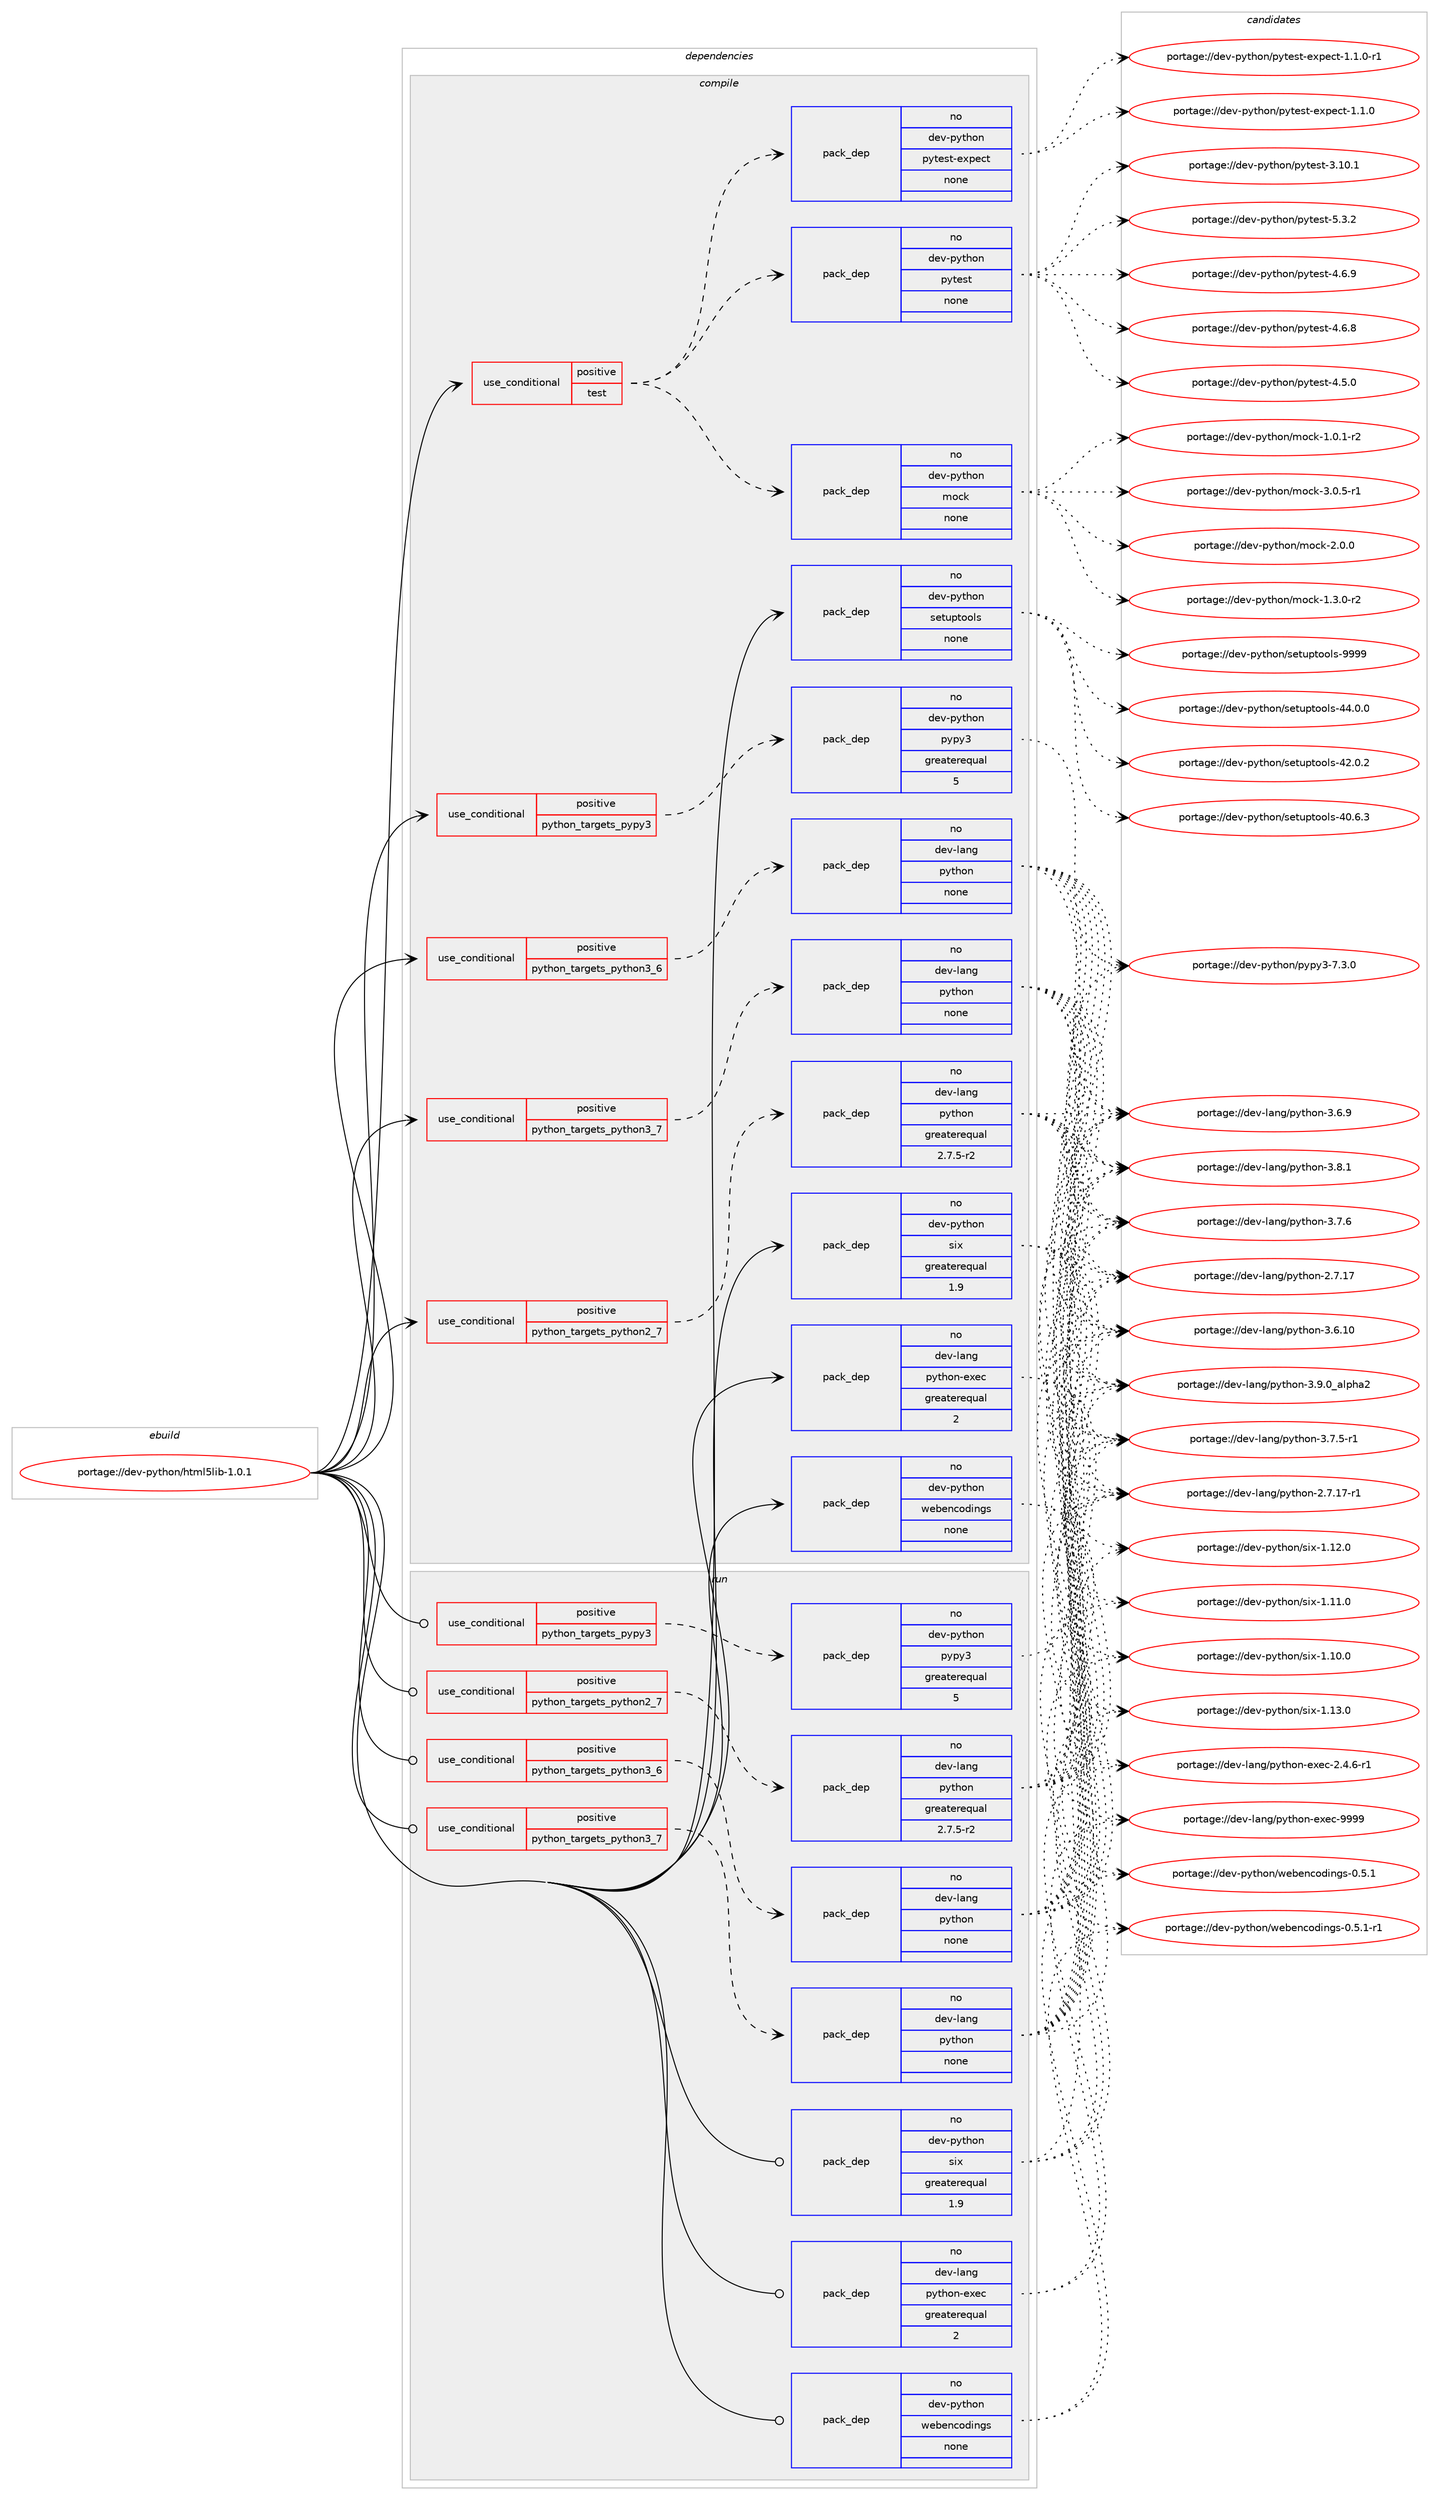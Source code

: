 digraph prolog {

# *************
# Graph options
# *************

newrank=true;
concentrate=true;
compound=true;
graph [rankdir=LR,fontname=Helvetica,fontsize=10,ranksep=1.5];#, ranksep=2.5, nodesep=0.2];
edge  [arrowhead=vee];
node  [fontname=Helvetica,fontsize=10];

# **********
# The ebuild
# **********

subgraph cluster_leftcol {
color=gray;
label=<<i>ebuild</i>>;
id [label="portage://dev-python/html5lib-1.0.1", color=red, width=4, href="../dev-python/html5lib-1.0.1.svg"];
}

# ****************
# The dependencies
# ****************

subgraph cluster_midcol {
color=gray;
label=<<i>dependencies</i>>;
subgraph cluster_compile {
fillcolor="#eeeeee";
style=filled;
label=<<i>compile</i>>;
subgraph cond114860 {
dependency456771 [label=<<TABLE BORDER="0" CELLBORDER="1" CELLSPACING="0" CELLPADDING="4"><TR><TD ROWSPAN="3" CELLPADDING="10">use_conditional</TD></TR><TR><TD>positive</TD></TR><TR><TD>python_targets_pypy3</TD></TR></TABLE>>, shape=none, color=red];
subgraph pack336928 {
dependency456772 [label=<<TABLE BORDER="0" CELLBORDER="1" CELLSPACING="0" CELLPADDING="4" WIDTH="220"><TR><TD ROWSPAN="6" CELLPADDING="30">pack_dep</TD></TR><TR><TD WIDTH="110">no</TD></TR><TR><TD>dev-python</TD></TR><TR><TD>pypy3</TD></TR><TR><TD>greaterequal</TD></TR><TR><TD>5</TD></TR></TABLE>>, shape=none, color=blue];
}
dependency456771:e -> dependency456772:w [weight=20,style="dashed",arrowhead="vee"];
}
id:e -> dependency456771:w [weight=20,style="solid",arrowhead="vee"];
subgraph cond114861 {
dependency456773 [label=<<TABLE BORDER="0" CELLBORDER="1" CELLSPACING="0" CELLPADDING="4"><TR><TD ROWSPAN="3" CELLPADDING="10">use_conditional</TD></TR><TR><TD>positive</TD></TR><TR><TD>python_targets_python2_7</TD></TR></TABLE>>, shape=none, color=red];
subgraph pack336929 {
dependency456774 [label=<<TABLE BORDER="0" CELLBORDER="1" CELLSPACING="0" CELLPADDING="4" WIDTH="220"><TR><TD ROWSPAN="6" CELLPADDING="30">pack_dep</TD></TR><TR><TD WIDTH="110">no</TD></TR><TR><TD>dev-lang</TD></TR><TR><TD>python</TD></TR><TR><TD>greaterequal</TD></TR><TR><TD>2.7.5-r2</TD></TR></TABLE>>, shape=none, color=blue];
}
dependency456773:e -> dependency456774:w [weight=20,style="dashed",arrowhead="vee"];
}
id:e -> dependency456773:w [weight=20,style="solid",arrowhead="vee"];
subgraph cond114862 {
dependency456775 [label=<<TABLE BORDER="0" CELLBORDER="1" CELLSPACING="0" CELLPADDING="4"><TR><TD ROWSPAN="3" CELLPADDING="10">use_conditional</TD></TR><TR><TD>positive</TD></TR><TR><TD>python_targets_python3_6</TD></TR></TABLE>>, shape=none, color=red];
subgraph pack336930 {
dependency456776 [label=<<TABLE BORDER="0" CELLBORDER="1" CELLSPACING="0" CELLPADDING="4" WIDTH="220"><TR><TD ROWSPAN="6" CELLPADDING="30">pack_dep</TD></TR><TR><TD WIDTH="110">no</TD></TR><TR><TD>dev-lang</TD></TR><TR><TD>python</TD></TR><TR><TD>none</TD></TR><TR><TD></TD></TR></TABLE>>, shape=none, color=blue];
}
dependency456775:e -> dependency456776:w [weight=20,style="dashed",arrowhead="vee"];
}
id:e -> dependency456775:w [weight=20,style="solid",arrowhead="vee"];
subgraph cond114863 {
dependency456777 [label=<<TABLE BORDER="0" CELLBORDER="1" CELLSPACING="0" CELLPADDING="4"><TR><TD ROWSPAN="3" CELLPADDING="10">use_conditional</TD></TR><TR><TD>positive</TD></TR><TR><TD>python_targets_python3_7</TD></TR></TABLE>>, shape=none, color=red];
subgraph pack336931 {
dependency456778 [label=<<TABLE BORDER="0" CELLBORDER="1" CELLSPACING="0" CELLPADDING="4" WIDTH="220"><TR><TD ROWSPAN="6" CELLPADDING="30">pack_dep</TD></TR><TR><TD WIDTH="110">no</TD></TR><TR><TD>dev-lang</TD></TR><TR><TD>python</TD></TR><TR><TD>none</TD></TR><TR><TD></TD></TR></TABLE>>, shape=none, color=blue];
}
dependency456777:e -> dependency456778:w [weight=20,style="dashed",arrowhead="vee"];
}
id:e -> dependency456777:w [weight=20,style="solid",arrowhead="vee"];
subgraph cond114864 {
dependency456779 [label=<<TABLE BORDER="0" CELLBORDER="1" CELLSPACING="0" CELLPADDING="4"><TR><TD ROWSPAN="3" CELLPADDING="10">use_conditional</TD></TR><TR><TD>positive</TD></TR><TR><TD>test</TD></TR></TABLE>>, shape=none, color=red];
subgraph pack336932 {
dependency456780 [label=<<TABLE BORDER="0" CELLBORDER="1" CELLSPACING="0" CELLPADDING="4" WIDTH="220"><TR><TD ROWSPAN="6" CELLPADDING="30">pack_dep</TD></TR><TR><TD WIDTH="110">no</TD></TR><TR><TD>dev-python</TD></TR><TR><TD>pytest</TD></TR><TR><TD>none</TD></TR><TR><TD></TD></TR></TABLE>>, shape=none, color=blue];
}
dependency456779:e -> dependency456780:w [weight=20,style="dashed",arrowhead="vee"];
subgraph pack336933 {
dependency456781 [label=<<TABLE BORDER="0" CELLBORDER="1" CELLSPACING="0" CELLPADDING="4" WIDTH="220"><TR><TD ROWSPAN="6" CELLPADDING="30">pack_dep</TD></TR><TR><TD WIDTH="110">no</TD></TR><TR><TD>dev-python</TD></TR><TR><TD>pytest-expect</TD></TR><TR><TD>none</TD></TR><TR><TD></TD></TR></TABLE>>, shape=none, color=blue];
}
dependency456779:e -> dependency456781:w [weight=20,style="dashed",arrowhead="vee"];
subgraph pack336934 {
dependency456782 [label=<<TABLE BORDER="0" CELLBORDER="1" CELLSPACING="0" CELLPADDING="4" WIDTH="220"><TR><TD ROWSPAN="6" CELLPADDING="30">pack_dep</TD></TR><TR><TD WIDTH="110">no</TD></TR><TR><TD>dev-python</TD></TR><TR><TD>mock</TD></TR><TR><TD>none</TD></TR><TR><TD></TD></TR></TABLE>>, shape=none, color=blue];
}
dependency456779:e -> dependency456782:w [weight=20,style="dashed",arrowhead="vee"];
}
id:e -> dependency456779:w [weight=20,style="solid",arrowhead="vee"];
subgraph pack336935 {
dependency456783 [label=<<TABLE BORDER="0" CELLBORDER="1" CELLSPACING="0" CELLPADDING="4" WIDTH="220"><TR><TD ROWSPAN="6" CELLPADDING="30">pack_dep</TD></TR><TR><TD WIDTH="110">no</TD></TR><TR><TD>dev-lang</TD></TR><TR><TD>python-exec</TD></TR><TR><TD>greaterequal</TD></TR><TR><TD>2</TD></TR></TABLE>>, shape=none, color=blue];
}
id:e -> dependency456783:w [weight=20,style="solid",arrowhead="vee"];
subgraph pack336936 {
dependency456784 [label=<<TABLE BORDER="0" CELLBORDER="1" CELLSPACING="0" CELLPADDING="4" WIDTH="220"><TR><TD ROWSPAN="6" CELLPADDING="30">pack_dep</TD></TR><TR><TD WIDTH="110">no</TD></TR><TR><TD>dev-python</TD></TR><TR><TD>setuptools</TD></TR><TR><TD>none</TD></TR><TR><TD></TD></TR></TABLE>>, shape=none, color=blue];
}
id:e -> dependency456784:w [weight=20,style="solid",arrowhead="vee"];
subgraph pack336937 {
dependency456785 [label=<<TABLE BORDER="0" CELLBORDER="1" CELLSPACING="0" CELLPADDING="4" WIDTH="220"><TR><TD ROWSPAN="6" CELLPADDING="30">pack_dep</TD></TR><TR><TD WIDTH="110">no</TD></TR><TR><TD>dev-python</TD></TR><TR><TD>six</TD></TR><TR><TD>greaterequal</TD></TR><TR><TD>1.9</TD></TR></TABLE>>, shape=none, color=blue];
}
id:e -> dependency456785:w [weight=20,style="solid",arrowhead="vee"];
subgraph pack336938 {
dependency456786 [label=<<TABLE BORDER="0" CELLBORDER="1" CELLSPACING="0" CELLPADDING="4" WIDTH="220"><TR><TD ROWSPAN="6" CELLPADDING="30">pack_dep</TD></TR><TR><TD WIDTH="110">no</TD></TR><TR><TD>dev-python</TD></TR><TR><TD>webencodings</TD></TR><TR><TD>none</TD></TR><TR><TD></TD></TR></TABLE>>, shape=none, color=blue];
}
id:e -> dependency456786:w [weight=20,style="solid",arrowhead="vee"];
}
subgraph cluster_compileandrun {
fillcolor="#eeeeee";
style=filled;
label=<<i>compile and run</i>>;
}
subgraph cluster_run {
fillcolor="#eeeeee";
style=filled;
label=<<i>run</i>>;
subgraph cond114865 {
dependency456787 [label=<<TABLE BORDER="0" CELLBORDER="1" CELLSPACING="0" CELLPADDING="4"><TR><TD ROWSPAN="3" CELLPADDING="10">use_conditional</TD></TR><TR><TD>positive</TD></TR><TR><TD>python_targets_pypy3</TD></TR></TABLE>>, shape=none, color=red];
subgraph pack336939 {
dependency456788 [label=<<TABLE BORDER="0" CELLBORDER="1" CELLSPACING="0" CELLPADDING="4" WIDTH="220"><TR><TD ROWSPAN="6" CELLPADDING="30">pack_dep</TD></TR><TR><TD WIDTH="110">no</TD></TR><TR><TD>dev-python</TD></TR><TR><TD>pypy3</TD></TR><TR><TD>greaterequal</TD></TR><TR><TD>5</TD></TR></TABLE>>, shape=none, color=blue];
}
dependency456787:e -> dependency456788:w [weight=20,style="dashed",arrowhead="vee"];
}
id:e -> dependency456787:w [weight=20,style="solid",arrowhead="odot"];
subgraph cond114866 {
dependency456789 [label=<<TABLE BORDER="0" CELLBORDER="1" CELLSPACING="0" CELLPADDING="4"><TR><TD ROWSPAN="3" CELLPADDING="10">use_conditional</TD></TR><TR><TD>positive</TD></TR><TR><TD>python_targets_python2_7</TD></TR></TABLE>>, shape=none, color=red];
subgraph pack336940 {
dependency456790 [label=<<TABLE BORDER="0" CELLBORDER="1" CELLSPACING="0" CELLPADDING="4" WIDTH="220"><TR><TD ROWSPAN="6" CELLPADDING="30">pack_dep</TD></TR><TR><TD WIDTH="110">no</TD></TR><TR><TD>dev-lang</TD></TR><TR><TD>python</TD></TR><TR><TD>greaterequal</TD></TR><TR><TD>2.7.5-r2</TD></TR></TABLE>>, shape=none, color=blue];
}
dependency456789:e -> dependency456790:w [weight=20,style="dashed",arrowhead="vee"];
}
id:e -> dependency456789:w [weight=20,style="solid",arrowhead="odot"];
subgraph cond114867 {
dependency456791 [label=<<TABLE BORDER="0" CELLBORDER="1" CELLSPACING="0" CELLPADDING="4"><TR><TD ROWSPAN="3" CELLPADDING="10">use_conditional</TD></TR><TR><TD>positive</TD></TR><TR><TD>python_targets_python3_6</TD></TR></TABLE>>, shape=none, color=red];
subgraph pack336941 {
dependency456792 [label=<<TABLE BORDER="0" CELLBORDER="1" CELLSPACING="0" CELLPADDING="4" WIDTH="220"><TR><TD ROWSPAN="6" CELLPADDING="30">pack_dep</TD></TR><TR><TD WIDTH="110">no</TD></TR><TR><TD>dev-lang</TD></TR><TR><TD>python</TD></TR><TR><TD>none</TD></TR><TR><TD></TD></TR></TABLE>>, shape=none, color=blue];
}
dependency456791:e -> dependency456792:w [weight=20,style="dashed",arrowhead="vee"];
}
id:e -> dependency456791:w [weight=20,style="solid",arrowhead="odot"];
subgraph cond114868 {
dependency456793 [label=<<TABLE BORDER="0" CELLBORDER="1" CELLSPACING="0" CELLPADDING="4"><TR><TD ROWSPAN="3" CELLPADDING="10">use_conditional</TD></TR><TR><TD>positive</TD></TR><TR><TD>python_targets_python3_7</TD></TR></TABLE>>, shape=none, color=red];
subgraph pack336942 {
dependency456794 [label=<<TABLE BORDER="0" CELLBORDER="1" CELLSPACING="0" CELLPADDING="4" WIDTH="220"><TR><TD ROWSPAN="6" CELLPADDING="30">pack_dep</TD></TR><TR><TD WIDTH="110">no</TD></TR><TR><TD>dev-lang</TD></TR><TR><TD>python</TD></TR><TR><TD>none</TD></TR><TR><TD></TD></TR></TABLE>>, shape=none, color=blue];
}
dependency456793:e -> dependency456794:w [weight=20,style="dashed",arrowhead="vee"];
}
id:e -> dependency456793:w [weight=20,style="solid",arrowhead="odot"];
subgraph pack336943 {
dependency456795 [label=<<TABLE BORDER="0" CELLBORDER="1" CELLSPACING="0" CELLPADDING="4" WIDTH="220"><TR><TD ROWSPAN="6" CELLPADDING="30">pack_dep</TD></TR><TR><TD WIDTH="110">no</TD></TR><TR><TD>dev-lang</TD></TR><TR><TD>python-exec</TD></TR><TR><TD>greaterequal</TD></TR><TR><TD>2</TD></TR></TABLE>>, shape=none, color=blue];
}
id:e -> dependency456795:w [weight=20,style="solid",arrowhead="odot"];
subgraph pack336944 {
dependency456796 [label=<<TABLE BORDER="0" CELLBORDER="1" CELLSPACING="0" CELLPADDING="4" WIDTH="220"><TR><TD ROWSPAN="6" CELLPADDING="30">pack_dep</TD></TR><TR><TD WIDTH="110">no</TD></TR><TR><TD>dev-python</TD></TR><TR><TD>six</TD></TR><TR><TD>greaterequal</TD></TR><TR><TD>1.9</TD></TR></TABLE>>, shape=none, color=blue];
}
id:e -> dependency456796:w [weight=20,style="solid",arrowhead="odot"];
subgraph pack336945 {
dependency456797 [label=<<TABLE BORDER="0" CELLBORDER="1" CELLSPACING="0" CELLPADDING="4" WIDTH="220"><TR><TD ROWSPAN="6" CELLPADDING="30">pack_dep</TD></TR><TR><TD WIDTH="110">no</TD></TR><TR><TD>dev-python</TD></TR><TR><TD>webencodings</TD></TR><TR><TD>none</TD></TR><TR><TD></TD></TR></TABLE>>, shape=none, color=blue];
}
id:e -> dependency456797:w [weight=20,style="solid",arrowhead="odot"];
}
}

# **************
# The candidates
# **************

subgraph cluster_choices {
rank=same;
color=gray;
label=<<i>candidates</i>>;

subgraph choice336928 {
color=black;
nodesep=1;
choice100101118451121211161041111104711212111212151455546514648 [label="portage://dev-python/pypy3-7.3.0", color=red, width=4,href="../dev-python/pypy3-7.3.0.svg"];
dependency456772:e -> choice100101118451121211161041111104711212111212151455546514648:w [style=dotted,weight="100"];
}
subgraph choice336929 {
color=black;
nodesep=1;
choice10010111845108971101034711212111610411111045514657464895971081121049750 [label="portage://dev-lang/python-3.9.0_alpha2", color=red, width=4,href="../dev-lang/python-3.9.0_alpha2.svg"];
choice100101118451089711010347112121116104111110455146564649 [label="portage://dev-lang/python-3.8.1", color=red, width=4,href="../dev-lang/python-3.8.1.svg"];
choice100101118451089711010347112121116104111110455146554654 [label="portage://dev-lang/python-3.7.6", color=red, width=4,href="../dev-lang/python-3.7.6.svg"];
choice1001011184510897110103471121211161041111104551465546534511449 [label="portage://dev-lang/python-3.7.5-r1", color=red, width=4,href="../dev-lang/python-3.7.5-r1.svg"];
choice100101118451089711010347112121116104111110455146544657 [label="portage://dev-lang/python-3.6.9", color=red, width=4,href="../dev-lang/python-3.6.9.svg"];
choice10010111845108971101034711212111610411111045514654464948 [label="portage://dev-lang/python-3.6.10", color=red, width=4,href="../dev-lang/python-3.6.10.svg"];
choice100101118451089711010347112121116104111110455046554649554511449 [label="portage://dev-lang/python-2.7.17-r1", color=red, width=4,href="../dev-lang/python-2.7.17-r1.svg"];
choice10010111845108971101034711212111610411111045504655464955 [label="portage://dev-lang/python-2.7.17", color=red, width=4,href="../dev-lang/python-2.7.17.svg"];
dependency456774:e -> choice10010111845108971101034711212111610411111045514657464895971081121049750:w [style=dotted,weight="100"];
dependency456774:e -> choice100101118451089711010347112121116104111110455146564649:w [style=dotted,weight="100"];
dependency456774:e -> choice100101118451089711010347112121116104111110455146554654:w [style=dotted,weight="100"];
dependency456774:e -> choice1001011184510897110103471121211161041111104551465546534511449:w [style=dotted,weight="100"];
dependency456774:e -> choice100101118451089711010347112121116104111110455146544657:w [style=dotted,weight="100"];
dependency456774:e -> choice10010111845108971101034711212111610411111045514654464948:w [style=dotted,weight="100"];
dependency456774:e -> choice100101118451089711010347112121116104111110455046554649554511449:w [style=dotted,weight="100"];
dependency456774:e -> choice10010111845108971101034711212111610411111045504655464955:w [style=dotted,weight="100"];
}
subgraph choice336930 {
color=black;
nodesep=1;
choice10010111845108971101034711212111610411111045514657464895971081121049750 [label="portage://dev-lang/python-3.9.0_alpha2", color=red, width=4,href="../dev-lang/python-3.9.0_alpha2.svg"];
choice100101118451089711010347112121116104111110455146564649 [label="portage://dev-lang/python-3.8.1", color=red, width=4,href="../dev-lang/python-3.8.1.svg"];
choice100101118451089711010347112121116104111110455146554654 [label="portage://dev-lang/python-3.7.6", color=red, width=4,href="../dev-lang/python-3.7.6.svg"];
choice1001011184510897110103471121211161041111104551465546534511449 [label="portage://dev-lang/python-3.7.5-r1", color=red, width=4,href="../dev-lang/python-3.7.5-r1.svg"];
choice100101118451089711010347112121116104111110455146544657 [label="portage://dev-lang/python-3.6.9", color=red, width=4,href="../dev-lang/python-3.6.9.svg"];
choice10010111845108971101034711212111610411111045514654464948 [label="portage://dev-lang/python-3.6.10", color=red, width=4,href="../dev-lang/python-3.6.10.svg"];
choice100101118451089711010347112121116104111110455046554649554511449 [label="portage://dev-lang/python-2.7.17-r1", color=red, width=4,href="../dev-lang/python-2.7.17-r1.svg"];
choice10010111845108971101034711212111610411111045504655464955 [label="portage://dev-lang/python-2.7.17", color=red, width=4,href="../dev-lang/python-2.7.17.svg"];
dependency456776:e -> choice10010111845108971101034711212111610411111045514657464895971081121049750:w [style=dotted,weight="100"];
dependency456776:e -> choice100101118451089711010347112121116104111110455146564649:w [style=dotted,weight="100"];
dependency456776:e -> choice100101118451089711010347112121116104111110455146554654:w [style=dotted,weight="100"];
dependency456776:e -> choice1001011184510897110103471121211161041111104551465546534511449:w [style=dotted,weight="100"];
dependency456776:e -> choice100101118451089711010347112121116104111110455146544657:w [style=dotted,weight="100"];
dependency456776:e -> choice10010111845108971101034711212111610411111045514654464948:w [style=dotted,weight="100"];
dependency456776:e -> choice100101118451089711010347112121116104111110455046554649554511449:w [style=dotted,weight="100"];
dependency456776:e -> choice10010111845108971101034711212111610411111045504655464955:w [style=dotted,weight="100"];
}
subgraph choice336931 {
color=black;
nodesep=1;
choice10010111845108971101034711212111610411111045514657464895971081121049750 [label="portage://dev-lang/python-3.9.0_alpha2", color=red, width=4,href="../dev-lang/python-3.9.0_alpha2.svg"];
choice100101118451089711010347112121116104111110455146564649 [label="portage://dev-lang/python-3.8.1", color=red, width=4,href="../dev-lang/python-3.8.1.svg"];
choice100101118451089711010347112121116104111110455146554654 [label="portage://dev-lang/python-3.7.6", color=red, width=4,href="../dev-lang/python-3.7.6.svg"];
choice1001011184510897110103471121211161041111104551465546534511449 [label="portage://dev-lang/python-3.7.5-r1", color=red, width=4,href="../dev-lang/python-3.7.5-r1.svg"];
choice100101118451089711010347112121116104111110455146544657 [label="portage://dev-lang/python-3.6.9", color=red, width=4,href="../dev-lang/python-3.6.9.svg"];
choice10010111845108971101034711212111610411111045514654464948 [label="portage://dev-lang/python-3.6.10", color=red, width=4,href="../dev-lang/python-3.6.10.svg"];
choice100101118451089711010347112121116104111110455046554649554511449 [label="portage://dev-lang/python-2.7.17-r1", color=red, width=4,href="../dev-lang/python-2.7.17-r1.svg"];
choice10010111845108971101034711212111610411111045504655464955 [label="portage://dev-lang/python-2.7.17", color=red, width=4,href="../dev-lang/python-2.7.17.svg"];
dependency456778:e -> choice10010111845108971101034711212111610411111045514657464895971081121049750:w [style=dotted,weight="100"];
dependency456778:e -> choice100101118451089711010347112121116104111110455146564649:w [style=dotted,weight="100"];
dependency456778:e -> choice100101118451089711010347112121116104111110455146554654:w [style=dotted,weight="100"];
dependency456778:e -> choice1001011184510897110103471121211161041111104551465546534511449:w [style=dotted,weight="100"];
dependency456778:e -> choice100101118451089711010347112121116104111110455146544657:w [style=dotted,weight="100"];
dependency456778:e -> choice10010111845108971101034711212111610411111045514654464948:w [style=dotted,weight="100"];
dependency456778:e -> choice100101118451089711010347112121116104111110455046554649554511449:w [style=dotted,weight="100"];
dependency456778:e -> choice10010111845108971101034711212111610411111045504655464955:w [style=dotted,weight="100"];
}
subgraph choice336932 {
color=black;
nodesep=1;
choice1001011184511212111610411111047112121116101115116455346514650 [label="portage://dev-python/pytest-5.3.2", color=red, width=4,href="../dev-python/pytest-5.3.2.svg"];
choice1001011184511212111610411111047112121116101115116455246544657 [label="portage://dev-python/pytest-4.6.9", color=red, width=4,href="../dev-python/pytest-4.6.9.svg"];
choice1001011184511212111610411111047112121116101115116455246544656 [label="portage://dev-python/pytest-4.6.8", color=red, width=4,href="../dev-python/pytest-4.6.8.svg"];
choice1001011184511212111610411111047112121116101115116455246534648 [label="portage://dev-python/pytest-4.5.0", color=red, width=4,href="../dev-python/pytest-4.5.0.svg"];
choice100101118451121211161041111104711212111610111511645514649484649 [label="portage://dev-python/pytest-3.10.1", color=red, width=4,href="../dev-python/pytest-3.10.1.svg"];
dependency456780:e -> choice1001011184511212111610411111047112121116101115116455346514650:w [style=dotted,weight="100"];
dependency456780:e -> choice1001011184511212111610411111047112121116101115116455246544657:w [style=dotted,weight="100"];
dependency456780:e -> choice1001011184511212111610411111047112121116101115116455246544656:w [style=dotted,weight="100"];
dependency456780:e -> choice1001011184511212111610411111047112121116101115116455246534648:w [style=dotted,weight="100"];
dependency456780:e -> choice100101118451121211161041111104711212111610111511645514649484649:w [style=dotted,weight="100"];
}
subgraph choice336933 {
color=black;
nodesep=1;
choice100101118451121211161041111104711212111610111511645101120112101991164549464946484511449 [label="portage://dev-python/pytest-expect-1.1.0-r1", color=red, width=4,href="../dev-python/pytest-expect-1.1.0-r1.svg"];
choice10010111845112121116104111110471121211161011151164510112011210199116454946494648 [label="portage://dev-python/pytest-expect-1.1.0", color=red, width=4,href="../dev-python/pytest-expect-1.1.0.svg"];
dependency456781:e -> choice100101118451121211161041111104711212111610111511645101120112101991164549464946484511449:w [style=dotted,weight="100"];
dependency456781:e -> choice10010111845112121116104111110471121211161011151164510112011210199116454946494648:w [style=dotted,weight="100"];
}
subgraph choice336934 {
color=black;
nodesep=1;
choice1001011184511212111610411111047109111991074551464846534511449 [label="portage://dev-python/mock-3.0.5-r1", color=red, width=4,href="../dev-python/mock-3.0.5-r1.svg"];
choice100101118451121211161041111104710911199107455046484648 [label="portage://dev-python/mock-2.0.0", color=red, width=4,href="../dev-python/mock-2.0.0.svg"];
choice1001011184511212111610411111047109111991074549465146484511450 [label="portage://dev-python/mock-1.3.0-r2", color=red, width=4,href="../dev-python/mock-1.3.0-r2.svg"];
choice1001011184511212111610411111047109111991074549464846494511450 [label="portage://dev-python/mock-1.0.1-r2", color=red, width=4,href="../dev-python/mock-1.0.1-r2.svg"];
dependency456782:e -> choice1001011184511212111610411111047109111991074551464846534511449:w [style=dotted,weight="100"];
dependency456782:e -> choice100101118451121211161041111104710911199107455046484648:w [style=dotted,weight="100"];
dependency456782:e -> choice1001011184511212111610411111047109111991074549465146484511450:w [style=dotted,weight="100"];
dependency456782:e -> choice1001011184511212111610411111047109111991074549464846494511450:w [style=dotted,weight="100"];
}
subgraph choice336935 {
color=black;
nodesep=1;
choice10010111845108971101034711212111610411111045101120101994557575757 [label="portage://dev-lang/python-exec-9999", color=red, width=4,href="../dev-lang/python-exec-9999.svg"];
choice10010111845108971101034711212111610411111045101120101994550465246544511449 [label="portage://dev-lang/python-exec-2.4.6-r1", color=red, width=4,href="../dev-lang/python-exec-2.4.6-r1.svg"];
dependency456783:e -> choice10010111845108971101034711212111610411111045101120101994557575757:w [style=dotted,weight="100"];
dependency456783:e -> choice10010111845108971101034711212111610411111045101120101994550465246544511449:w [style=dotted,weight="100"];
}
subgraph choice336936 {
color=black;
nodesep=1;
choice10010111845112121116104111110471151011161171121161111111081154557575757 [label="portage://dev-python/setuptools-9999", color=red, width=4,href="../dev-python/setuptools-9999.svg"];
choice100101118451121211161041111104711510111611711211611111110811545525246484648 [label="portage://dev-python/setuptools-44.0.0", color=red, width=4,href="../dev-python/setuptools-44.0.0.svg"];
choice100101118451121211161041111104711510111611711211611111110811545525046484650 [label="portage://dev-python/setuptools-42.0.2", color=red, width=4,href="../dev-python/setuptools-42.0.2.svg"];
choice100101118451121211161041111104711510111611711211611111110811545524846544651 [label="portage://dev-python/setuptools-40.6.3", color=red, width=4,href="../dev-python/setuptools-40.6.3.svg"];
dependency456784:e -> choice10010111845112121116104111110471151011161171121161111111081154557575757:w [style=dotted,weight="100"];
dependency456784:e -> choice100101118451121211161041111104711510111611711211611111110811545525246484648:w [style=dotted,weight="100"];
dependency456784:e -> choice100101118451121211161041111104711510111611711211611111110811545525046484650:w [style=dotted,weight="100"];
dependency456784:e -> choice100101118451121211161041111104711510111611711211611111110811545524846544651:w [style=dotted,weight="100"];
}
subgraph choice336937 {
color=black;
nodesep=1;
choice100101118451121211161041111104711510512045494649514648 [label="portage://dev-python/six-1.13.0", color=red, width=4,href="../dev-python/six-1.13.0.svg"];
choice100101118451121211161041111104711510512045494649504648 [label="portage://dev-python/six-1.12.0", color=red, width=4,href="../dev-python/six-1.12.0.svg"];
choice100101118451121211161041111104711510512045494649494648 [label="portage://dev-python/six-1.11.0", color=red, width=4,href="../dev-python/six-1.11.0.svg"];
choice100101118451121211161041111104711510512045494649484648 [label="portage://dev-python/six-1.10.0", color=red, width=4,href="../dev-python/six-1.10.0.svg"];
dependency456785:e -> choice100101118451121211161041111104711510512045494649514648:w [style=dotted,weight="100"];
dependency456785:e -> choice100101118451121211161041111104711510512045494649504648:w [style=dotted,weight="100"];
dependency456785:e -> choice100101118451121211161041111104711510512045494649494648:w [style=dotted,weight="100"];
dependency456785:e -> choice100101118451121211161041111104711510512045494649484648:w [style=dotted,weight="100"];
}
subgraph choice336938 {
color=black;
nodesep=1;
choice100101118451121211161041111104711910198101110991111001051101031154548465346494511449 [label="portage://dev-python/webencodings-0.5.1-r1", color=red, width=4,href="../dev-python/webencodings-0.5.1-r1.svg"];
choice10010111845112121116104111110471191019810111099111100105110103115454846534649 [label="portage://dev-python/webencodings-0.5.1", color=red, width=4,href="../dev-python/webencodings-0.5.1.svg"];
dependency456786:e -> choice100101118451121211161041111104711910198101110991111001051101031154548465346494511449:w [style=dotted,weight="100"];
dependency456786:e -> choice10010111845112121116104111110471191019810111099111100105110103115454846534649:w [style=dotted,weight="100"];
}
subgraph choice336939 {
color=black;
nodesep=1;
choice100101118451121211161041111104711212111212151455546514648 [label="portage://dev-python/pypy3-7.3.0", color=red, width=4,href="../dev-python/pypy3-7.3.0.svg"];
dependency456788:e -> choice100101118451121211161041111104711212111212151455546514648:w [style=dotted,weight="100"];
}
subgraph choice336940 {
color=black;
nodesep=1;
choice10010111845108971101034711212111610411111045514657464895971081121049750 [label="portage://dev-lang/python-3.9.0_alpha2", color=red, width=4,href="../dev-lang/python-3.9.0_alpha2.svg"];
choice100101118451089711010347112121116104111110455146564649 [label="portage://dev-lang/python-3.8.1", color=red, width=4,href="../dev-lang/python-3.8.1.svg"];
choice100101118451089711010347112121116104111110455146554654 [label="portage://dev-lang/python-3.7.6", color=red, width=4,href="../dev-lang/python-3.7.6.svg"];
choice1001011184510897110103471121211161041111104551465546534511449 [label="portage://dev-lang/python-3.7.5-r1", color=red, width=4,href="../dev-lang/python-3.7.5-r1.svg"];
choice100101118451089711010347112121116104111110455146544657 [label="portage://dev-lang/python-3.6.9", color=red, width=4,href="../dev-lang/python-3.6.9.svg"];
choice10010111845108971101034711212111610411111045514654464948 [label="portage://dev-lang/python-3.6.10", color=red, width=4,href="../dev-lang/python-3.6.10.svg"];
choice100101118451089711010347112121116104111110455046554649554511449 [label="portage://dev-lang/python-2.7.17-r1", color=red, width=4,href="../dev-lang/python-2.7.17-r1.svg"];
choice10010111845108971101034711212111610411111045504655464955 [label="portage://dev-lang/python-2.7.17", color=red, width=4,href="../dev-lang/python-2.7.17.svg"];
dependency456790:e -> choice10010111845108971101034711212111610411111045514657464895971081121049750:w [style=dotted,weight="100"];
dependency456790:e -> choice100101118451089711010347112121116104111110455146564649:w [style=dotted,weight="100"];
dependency456790:e -> choice100101118451089711010347112121116104111110455146554654:w [style=dotted,weight="100"];
dependency456790:e -> choice1001011184510897110103471121211161041111104551465546534511449:w [style=dotted,weight="100"];
dependency456790:e -> choice100101118451089711010347112121116104111110455146544657:w [style=dotted,weight="100"];
dependency456790:e -> choice10010111845108971101034711212111610411111045514654464948:w [style=dotted,weight="100"];
dependency456790:e -> choice100101118451089711010347112121116104111110455046554649554511449:w [style=dotted,weight="100"];
dependency456790:e -> choice10010111845108971101034711212111610411111045504655464955:w [style=dotted,weight="100"];
}
subgraph choice336941 {
color=black;
nodesep=1;
choice10010111845108971101034711212111610411111045514657464895971081121049750 [label="portage://dev-lang/python-3.9.0_alpha2", color=red, width=4,href="../dev-lang/python-3.9.0_alpha2.svg"];
choice100101118451089711010347112121116104111110455146564649 [label="portage://dev-lang/python-3.8.1", color=red, width=4,href="../dev-lang/python-3.8.1.svg"];
choice100101118451089711010347112121116104111110455146554654 [label="portage://dev-lang/python-3.7.6", color=red, width=4,href="../dev-lang/python-3.7.6.svg"];
choice1001011184510897110103471121211161041111104551465546534511449 [label="portage://dev-lang/python-3.7.5-r1", color=red, width=4,href="../dev-lang/python-3.7.5-r1.svg"];
choice100101118451089711010347112121116104111110455146544657 [label="portage://dev-lang/python-3.6.9", color=red, width=4,href="../dev-lang/python-3.6.9.svg"];
choice10010111845108971101034711212111610411111045514654464948 [label="portage://dev-lang/python-3.6.10", color=red, width=4,href="../dev-lang/python-3.6.10.svg"];
choice100101118451089711010347112121116104111110455046554649554511449 [label="portage://dev-lang/python-2.7.17-r1", color=red, width=4,href="../dev-lang/python-2.7.17-r1.svg"];
choice10010111845108971101034711212111610411111045504655464955 [label="portage://dev-lang/python-2.7.17", color=red, width=4,href="../dev-lang/python-2.7.17.svg"];
dependency456792:e -> choice10010111845108971101034711212111610411111045514657464895971081121049750:w [style=dotted,weight="100"];
dependency456792:e -> choice100101118451089711010347112121116104111110455146564649:w [style=dotted,weight="100"];
dependency456792:e -> choice100101118451089711010347112121116104111110455146554654:w [style=dotted,weight="100"];
dependency456792:e -> choice1001011184510897110103471121211161041111104551465546534511449:w [style=dotted,weight="100"];
dependency456792:e -> choice100101118451089711010347112121116104111110455146544657:w [style=dotted,weight="100"];
dependency456792:e -> choice10010111845108971101034711212111610411111045514654464948:w [style=dotted,weight="100"];
dependency456792:e -> choice100101118451089711010347112121116104111110455046554649554511449:w [style=dotted,weight="100"];
dependency456792:e -> choice10010111845108971101034711212111610411111045504655464955:w [style=dotted,weight="100"];
}
subgraph choice336942 {
color=black;
nodesep=1;
choice10010111845108971101034711212111610411111045514657464895971081121049750 [label="portage://dev-lang/python-3.9.0_alpha2", color=red, width=4,href="../dev-lang/python-3.9.0_alpha2.svg"];
choice100101118451089711010347112121116104111110455146564649 [label="portage://dev-lang/python-3.8.1", color=red, width=4,href="../dev-lang/python-3.8.1.svg"];
choice100101118451089711010347112121116104111110455146554654 [label="portage://dev-lang/python-3.7.6", color=red, width=4,href="../dev-lang/python-3.7.6.svg"];
choice1001011184510897110103471121211161041111104551465546534511449 [label="portage://dev-lang/python-3.7.5-r1", color=red, width=4,href="../dev-lang/python-3.7.5-r1.svg"];
choice100101118451089711010347112121116104111110455146544657 [label="portage://dev-lang/python-3.6.9", color=red, width=4,href="../dev-lang/python-3.6.9.svg"];
choice10010111845108971101034711212111610411111045514654464948 [label="portage://dev-lang/python-3.6.10", color=red, width=4,href="../dev-lang/python-3.6.10.svg"];
choice100101118451089711010347112121116104111110455046554649554511449 [label="portage://dev-lang/python-2.7.17-r1", color=red, width=4,href="../dev-lang/python-2.7.17-r1.svg"];
choice10010111845108971101034711212111610411111045504655464955 [label="portage://dev-lang/python-2.7.17", color=red, width=4,href="../dev-lang/python-2.7.17.svg"];
dependency456794:e -> choice10010111845108971101034711212111610411111045514657464895971081121049750:w [style=dotted,weight="100"];
dependency456794:e -> choice100101118451089711010347112121116104111110455146564649:w [style=dotted,weight="100"];
dependency456794:e -> choice100101118451089711010347112121116104111110455146554654:w [style=dotted,weight="100"];
dependency456794:e -> choice1001011184510897110103471121211161041111104551465546534511449:w [style=dotted,weight="100"];
dependency456794:e -> choice100101118451089711010347112121116104111110455146544657:w [style=dotted,weight="100"];
dependency456794:e -> choice10010111845108971101034711212111610411111045514654464948:w [style=dotted,weight="100"];
dependency456794:e -> choice100101118451089711010347112121116104111110455046554649554511449:w [style=dotted,weight="100"];
dependency456794:e -> choice10010111845108971101034711212111610411111045504655464955:w [style=dotted,weight="100"];
}
subgraph choice336943 {
color=black;
nodesep=1;
choice10010111845108971101034711212111610411111045101120101994557575757 [label="portage://dev-lang/python-exec-9999", color=red, width=4,href="../dev-lang/python-exec-9999.svg"];
choice10010111845108971101034711212111610411111045101120101994550465246544511449 [label="portage://dev-lang/python-exec-2.4.6-r1", color=red, width=4,href="../dev-lang/python-exec-2.4.6-r1.svg"];
dependency456795:e -> choice10010111845108971101034711212111610411111045101120101994557575757:w [style=dotted,weight="100"];
dependency456795:e -> choice10010111845108971101034711212111610411111045101120101994550465246544511449:w [style=dotted,weight="100"];
}
subgraph choice336944 {
color=black;
nodesep=1;
choice100101118451121211161041111104711510512045494649514648 [label="portage://dev-python/six-1.13.0", color=red, width=4,href="../dev-python/six-1.13.0.svg"];
choice100101118451121211161041111104711510512045494649504648 [label="portage://dev-python/six-1.12.0", color=red, width=4,href="../dev-python/six-1.12.0.svg"];
choice100101118451121211161041111104711510512045494649494648 [label="portage://dev-python/six-1.11.0", color=red, width=4,href="../dev-python/six-1.11.0.svg"];
choice100101118451121211161041111104711510512045494649484648 [label="portage://dev-python/six-1.10.0", color=red, width=4,href="../dev-python/six-1.10.0.svg"];
dependency456796:e -> choice100101118451121211161041111104711510512045494649514648:w [style=dotted,weight="100"];
dependency456796:e -> choice100101118451121211161041111104711510512045494649504648:w [style=dotted,weight="100"];
dependency456796:e -> choice100101118451121211161041111104711510512045494649494648:w [style=dotted,weight="100"];
dependency456796:e -> choice100101118451121211161041111104711510512045494649484648:w [style=dotted,weight="100"];
}
subgraph choice336945 {
color=black;
nodesep=1;
choice100101118451121211161041111104711910198101110991111001051101031154548465346494511449 [label="portage://dev-python/webencodings-0.5.1-r1", color=red, width=4,href="../dev-python/webencodings-0.5.1-r1.svg"];
choice10010111845112121116104111110471191019810111099111100105110103115454846534649 [label="portage://dev-python/webencodings-0.5.1", color=red, width=4,href="../dev-python/webencodings-0.5.1.svg"];
dependency456797:e -> choice100101118451121211161041111104711910198101110991111001051101031154548465346494511449:w [style=dotted,weight="100"];
dependency456797:e -> choice10010111845112121116104111110471191019810111099111100105110103115454846534649:w [style=dotted,weight="100"];
}
}

}
